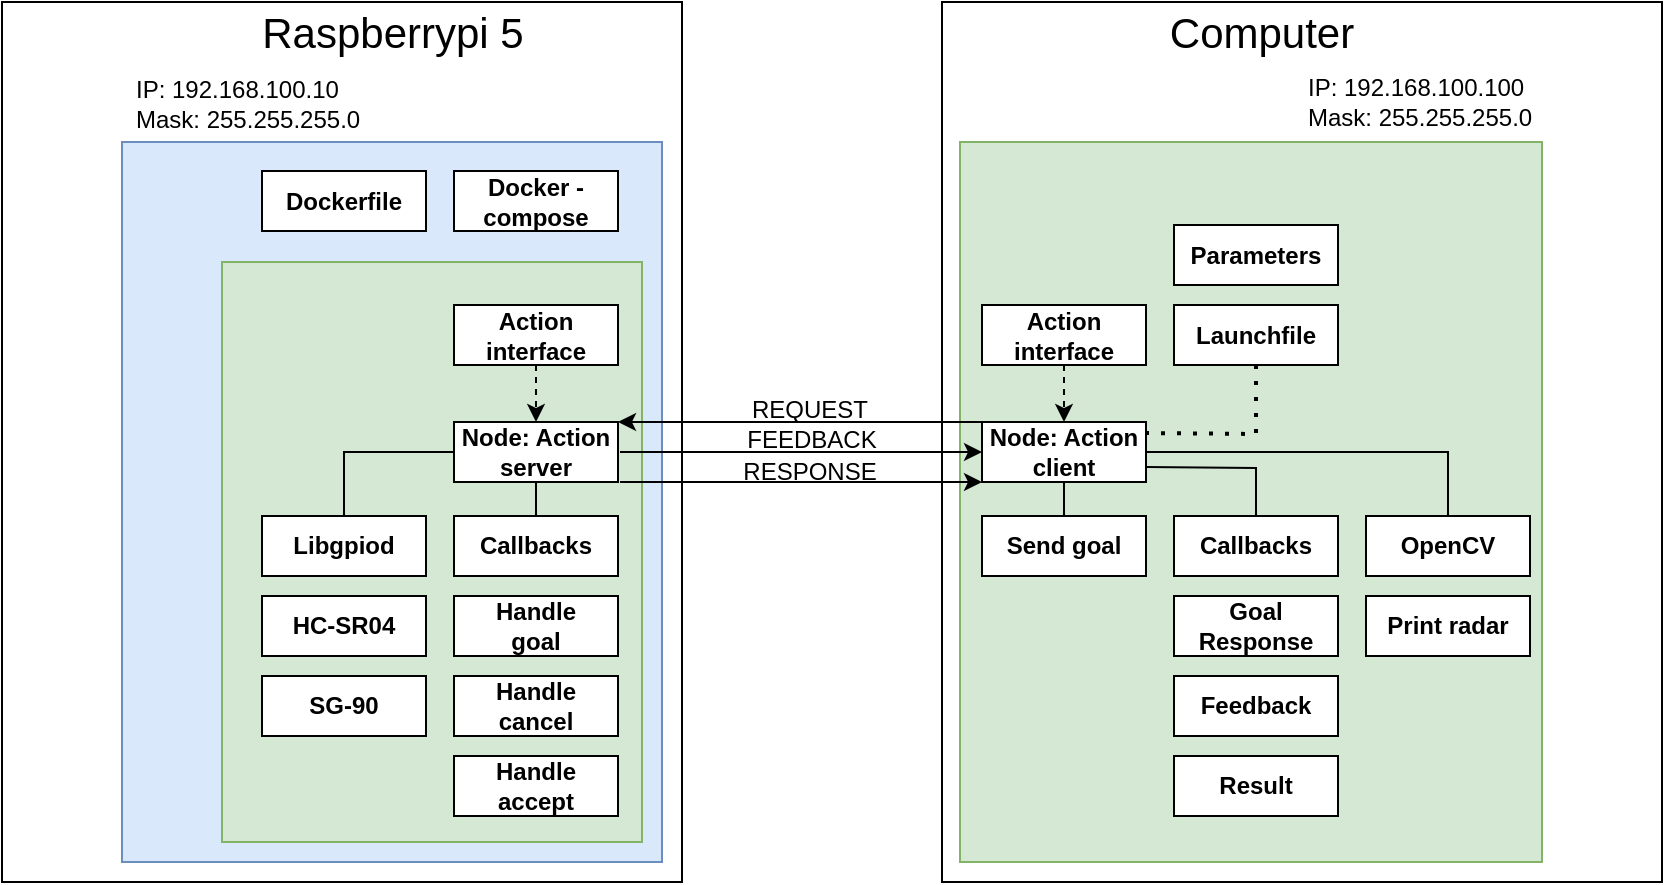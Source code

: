 <mxfile version="24.2.1" type="google">
  <diagram name="Página-1" id="WmQxIEgVPcP-sukbjLlC">
    <mxGraphModel grid="1" page="1" gridSize="10" guides="1" tooltips="1" connect="1" arrows="1" fold="1" pageScale="1" pageWidth="827" pageHeight="1169" math="0" shadow="0">
      <root>
        <mxCell id="0" />
        <mxCell id="1" parent="0" />
        <mxCell id="TCWXORpZcePeIpQBefkI-15" value="" style="rounded=0;whiteSpace=wrap;html=1;" vertex="1" parent="1">
          <mxGeometry x="390" y="210" width="360" height="440" as="geometry" />
        </mxCell>
        <mxCell id="TCWXORpZcePeIpQBefkI-9" value="" style="rounded=0;whiteSpace=wrap;html=1;" vertex="1" parent="1">
          <mxGeometry x="-80" y="210" width="340" height="440" as="geometry" />
        </mxCell>
        <mxCell id="h0tlATPp8RqHgwDzSwt4-2" value="" style="rounded=0;whiteSpace=wrap;html=1;fillColor=#dae8fc;strokeColor=#6c8ebf;" vertex="1" parent="1">
          <mxGeometry x="-20" y="280" width="270" height="360" as="geometry" />
        </mxCell>
        <mxCell id="TCWXORpZcePeIpQBefkI-5" value="" style="rounded=0;whiteSpace=wrap;html=1;fillColor=#d5e8d4;strokeColor=#82b366;" vertex="1" parent="1">
          <mxGeometry x="30" y="340" width="210" height="290" as="geometry" />
        </mxCell>
        <mxCell id="h0tlATPp8RqHgwDzSwt4-4" value="" style="shape=image;verticalLabelPosition=bottom;labelBackgroundColor=default;verticalAlign=top;aspect=fixed;imageAspect=0;image=https://static-00.iconduck.com/assets.00/raspberry-pi-icon-2048x2048-p0y4r07x.png;imageBackground=default;" vertex="1" parent="1">
          <mxGeometry x="-76.5" y="215" width="61" height="61" as="geometry" />
        </mxCell>
        <mxCell id="h0tlATPp8RqHgwDzSwt4-9" value="" style="shape=image;verticalLabelPosition=bottom;labelBackgroundColor=default;verticalAlign=top;aspect=fixed;imageAspect=0;image=https://docs.olive-robotics.com/assets/ros2.f4e27747.png;" vertex="1" parent="1">
          <mxGeometry x="35" y="337" width="59" height="59" as="geometry" />
        </mxCell>
        <mxCell id="h0tlATPp8RqHgwDzSwt4-10" value="" style="shape=image;verticalLabelPosition=bottom;labelBackgroundColor=default;verticalAlign=top;aspect=fixed;imageAspect=0;image=https://cdn4.iconfinder.com/data/icons/logos-and-brands/512/97_Docker_logo_logos-512.png;" vertex="1" parent="1">
          <mxGeometry x="-15.5" y="280" width="59" height="59" as="geometry" />
        </mxCell>
        <mxCell id="h0tlATPp8RqHgwDzSwt4-12" value="&lt;b&gt;Node: Action server&lt;/b&gt;" style="rounded=0;whiteSpace=wrap;html=1;" vertex="1" parent="1">
          <mxGeometry x="146" y="420" width="82" height="30" as="geometry" />
        </mxCell>
        <mxCell id="h0tlATPp8RqHgwDzSwt4-14" value="&lt;b&gt;HC-SR04&lt;/b&gt;" style="rounded=0;whiteSpace=wrap;html=1;" vertex="1" parent="1">
          <mxGeometry x="50" y="507" width="82" height="30" as="geometry" />
        </mxCell>
        <mxCell id="h0tlATPp8RqHgwDzSwt4-15" value="&lt;b&gt;Action interface&lt;/b&gt;" style="rounded=0;whiteSpace=wrap;html=1;" vertex="1" parent="1">
          <mxGeometry x="146" y="361.5" width="82" height="30" as="geometry" />
        </mxCell>
        <mxCell id="h0tlATPp8RqHgwDzSwt4-16" value="&lt;b&gt;SG-90&lt;/b&gt;" style="rounded=0;whiteSpace=wrap;html=1;" vertex="1" parent="1">
          <mxGeometry x="50" y="547" width="82" height="30" as="geometry" />
        </mxCell>
        <mxCell id="h0tlATPp8RqHgwDzSwt4-17" value="&lt;b&gt;Libgpiod&lt;/b&gt;" style="rounded=0;whiteSpace=wrap;html=1;" vertex="1" parent="1">
          <mxGeometry x="50" y="467" width="82" height="30" as="geometry" />
        </mxCell>
        <mxCell id="h0tlATPp8RqHgwDzSwt4-19" value="REQUEST" style="text;html=1;align=center;verticalAlign=middle;whiteSpace=wrap;rounded=0;" vertex="1" parent="1">
          <mxGeometry x="294" y="399" width="60" height="30" as="geometry" />
        </mxCell>
        <mxCell id="h0tlATPp8RqHgwDzSwt4-21" value="RESPONSE" style="text;html=1;align=center;verticalAlign=middle;whiteSpace=wrap;rounded=0;" vertex="1" parent="1">
          <mxGeometry x="294" y="430" width="60" height="30" as="geometry" />
        </mxCell>
        <mxCell id="h0tlATPp8RqHgwDzSwt4-23" value="FEEDBACK" style="text;html=1;align=center;verticalAlign=middle;whiteSpace=wrap;rounded=0;" vertex="1" parent="1">
          <mxGeometry x="295" y="414" width="60" height="30" as="geometry" />
        </mxCell>
        <mxCell id="TCWXORpZcePeIpQBefkI-1" value="&lt;b&gt;Callbacks&lt;/b&gt;" style="rounded=0;whiteSpace=wrap;html=1;" vertex="1" parent="1">
          <mxGeometry x="146" y="467" width="82" height="30" as="geometry" />
        </mxCell>
        <mxCell id="TCWXORpZcePeIpQBefkI-2" value="&lt;b&gt;Handle&lt;/b&gt;&lt;div&gt;&lt;b&gt;goal&lt;/b&gt;&lt;/div&gt;" style="rounded=0;whiteSpace=wrap;html=1;" vertex="1" parent="1">
          <mxGeometry x="146" y="507" width="82" height="30" as="geometry" />
        </mxCell>
        <mxCell id="TCWXORpZcePeIpQBefkI-3" value="&lt;b&gt;Handle&lt;/b&gt;&lt;div&gt;&lt;b&gt;cancel&lt;/b&gt;&lt;/div&gt;" style="rounded=0;whiteSpace=wrap;html=1;" vertex="1" parent="1">
          <mxGeometry x="146" y="547" width="82" height="30" as="geometry" />
        </mxCell>
        <mxCell id="TCWXORpZcePeIpQBefkI-4" value="&lt;b&gt;Handle&lt;/b&gt;&lt;div&gt;&lt;b&gt;accept&lt;/b&gt;&lt;/div&gt;" style="rounded=0;whiteSpace=wrap;html=1;" vertex="1" parent="1">
          <mxGeometry x="146" y="587" width="82" height="30" as="geometry" />
        </mxCell>
        <mxCell id="TCWXORpZcePeIpQBefkI-7" value="" style="endArrow=none;html=1;rounded=0;entryX=0;entryY=0.5;entryDx=0;entryDy=0;" edge="1" parent="1" target="h0tlATPp8RqHgwDzSwt4-12">
          <mxGeometry width="50" height="50" relative="1" as="geometry">
            <mxPoint x="91" y="467" as="sourcePoint" />
            <mxPoint x="350" y="420" as="targetPoint" />
            <Array as="points">
              <mxPoint x="91" y="435" />
            </Array>
          </mxGeometry>
        </mxCell>
        <mxCell id="TCWXORpZcePeIpQBefkI-8" value="" style="endArrow=none;html=1;rounded=0;exitX=0.5;exitY=1;exitDx=0;exitDy=0;" edge="1" parent="1" source="h0tlATPp8RqHgwDzSwt4-12">
          <mxGeometry width="50" height="50" relative="1" as="geometry">
            <mxPoint x="77" y="500" as="sourcePoint" />
            <mxPoint x="187" y="467" as="targetPoint" />
          </mxGeometry>
        </mxCell>
        <mxCell id="TCWXORpZcePeIpQBefkI-13" value="&lt;b&gt;Dockerfile&lt;/b&gt;" style="rounded=0;whiteSpace=wrap;html=1;" vertex="1" parent="1">
          <mxGeometry x="50" y="294.5" width="82" height="30" as="geometry" />
        </mxCell>
        <mxCell id="TCWXORpZcePeIpQBefkI-14" value="&lt;b&gt;Docker -compose&lt;/b&gt;" style="rounded=0;whiteSpace=wrap;html=1;" vertex="1" parent="1">
          <mxGeometry x="146" y="294.5" width="82" height="30" as="geometry" />
        </mxCell>
        <mxCell id="6TDINmkLnA-f55ZsyXZi-1" value="" style="shape=image;verticalLabelPosition=bottom;labelBackgroundColor=default;verticalAlign=top;aspect=fixed;imageAspect=0;image=https://static-00.iconduck.com/assets.00/ubuntu-plain-icon-256x256-we4d4gd0.png;" vertex="1" parent="1">
          <mxGeometry x="691" y="221.5" width="54.5" height="54.5" as="geometry" />
        </mxCell>
        <mxCell id="6TDINmkLnA-f55ZsyXZi-2" value="" style="rounded=0;whiteSpace=wrap;html=1;fillColor=#d5e8d4;strokeColor=#82b366;" vertex="1" parent="1">
          <mxGeometry x="399" y="280" width="291" height="360" as="geometry" />
        </mxCell>
        <mxCell id="TCWXORpZcePeIpQBefkI-16" value="&lt;b&gt;Node: Action client&lt;/b&gt;" style="rounded=0;whiteSpace=wrap;html=1;" vertex="1" parent="1">
          <mxGeometry x="410" y="420" width="82" height="30" as="geometry" />
        </mxCell>
        <mxCell id="TCWXORpZcePeIpQBefkI-18" value="&lt;b&gt;Send goal&lt;/b&gt;" style="rounded=0;whiteSpace=wrap;html=1;" vertex="1" parent="1">
          <mxGeometry x="410" y="467" width="82" height="30" as="geometry" />
        </mxCell>
        <mxCell id="TCWXORpZcePeIpQBefkI-21" value="&lt;b&gt;Callbacks&lt;/b&gt;" style="rounded=0;whiteSpace=wrap;html=1;" vertex="1" parent="1">
          <mxGeometry x="506" y="467" width="82" height="30" as="geometry" />
        </mxCell>
        <mxCell id="TCWXORpZcePeIpQBefkI-22" value="&lt;b&gt;OpenCV&lt;/b&gt;" style="rounded=0;whiteSpace=wrap;html=1;" vertex="1" parent="1">
          <mxGeometry x="602" y="467" width="82" height="30" as="geometry" />
        </mxCell>
        <mxCell id="h0tlATPp8RqHgwDzSwt4-22" value="" style="endArrow=classic;html=1;rounded=0;exitX=1;exitY=1;exitDx=0;exitDy=0;entryX=0;entryY=0.5;entryDx=0;entryDy=0;" edge="1" parent="1" target="TCWXORpZcePeIpQBefkI-16">
          <mxGeometry width="50" height="50" relative="1" as="geometry">
            <mxPoint x="229" y="435" as="sourcePoint" />
            <mxPoint x="391" y="435" as="targetPoint" />
          </mxGeometry>
        </mxCell>
        <mxCell id="6TDINmkLnA-f55ZsyXZi-3" value="" style="shape=image;verticalLabelPosition=bottom;labelBackgroundColor=default;verticalAlign=top;aspect=fixed;imageAspect=0;image=https://docs.olive-robotics.com/assets/ros2.f4e27747.png;" vertex="1" parent="1">
          <mxGeometry x="624.5" y="278" width="59" height="59" as="geometry" />
        </mxCell>
        <mxCell id="h0tlATPp8RqHgwDzSwt4-20" value="" style="endArrow=classic;html=1;rounded=0;exitX=1;exitY=1;exitDx=0;exitDy=0;entryX=0;entryY=1;entryDx=0;entryDy=0;" edge="1" parent="1" target="TCWXORpZcePeIpQBefkI-16">
          <mxGeometry width="50" height="50" relative="1" as="geometry">
            <mxPoint x="229" y="450" as="sourcePoint" />
            <mxPoint x="391" y="450" as="targetPoint" />
          </mxGeometry>
        </mxCell>
        <mxCell id="h0tlATPp8RqHgwDzSwt4-18" value="" style="endArrow=classic;html=1;rounded=0;entryX=1;entryY=0.5;entryDx=0;entryDy=0;exitX=0;exitY=0;exitDx=0;exitDy=0;" edge="1" parent="1" source="TCWXORpZcePeIpQBefkI-16">
          <mxGeometry width="50" height="50" relative="1" as="geometry">
            <mxPoint x="390" y="420" as="sourcePoint" />
            <mxPoint x="228" y="420" as="targetPoint" />
          </mxGeometry>
        </mxCell>
        <mxCell id="6TDINmkLnA-f55ZsyXZi-4" value="&lt;b&gt;Goal Response&lt;/b&gt;" style="rounded=0;whiteSpace=wrap;html=1;" vertex="1" parent="1">
          <mxGeometry x="506" y="507" width="82" height="30" as="geometry" />
        </mxCell>
        <mxCell id="6TDINmkLnA-f55ZsyXZi-5" value="&lt;b&gt;Feedback&lt;/b&gt;" style="rounded=0;whiteSpace=wrap;html=1;" vertex="1" parent="1">
          <mxGeometry x="506" y="547" width="82" height="30" as="geometry" />
        </mxCell>
        <mxCell id="6TDINmkLnA-f55ZsyXZi-6" value="&lt;b&gt;Result&lt;/b&gt;" style="rounded=0;whiteSpace=wrap;html=1;" vertex="1" parent="1">
          <mxGeometry x="506" y="587" width="82" height="30" as="geometry" />
        </mxCell>
        <mxCell id="6TDINmkLnA-f55ZsyXZi-7" value="&lt;b&gt;Print radar&lt;/b&gt;" style="rounded=0;whiteSpace=wrap;html=1;" vertex="1" parent="1">
          <mxGeometry x="602" y="507" width="82" height="30" as="geometry" />
        </mxCell>
        <mxCell id="6TDINmkLnA-f55ZsyXZi-8" value="&lt;b&gt;Action interface&lt;/b&gt;" style="rounded=0;whiteSpace=wrap;html=1;" vertex="1" parent="1">
          <mxGeometry x="410" y="361.5" width="82" height="30" as="geometry" />
        </mxCell>
        <mxCell id="6TDINmkLnA-f55ZsyXZi-9" value="" style="endArrow=none;html=1;rounded=0;exitX=0.5;exitY=0;exitDx=0;exitDy=0;entryX=0.5;entryY=1;entryDx=0;entryDy=0;" edge="1" parent="1" source="TCWXORpZcePeIpQBefkI-18" target="TCWXORpZcePeIpQBefkI-16">
          <mxGeometry width="50" height="50" relative="1" as="geometry">
            <mxPoint x="360" y="540" as="sourcePoint" />
            <mxPoint x="410" y="490" as="targetPoint" />
          </mxGeometry>
        </mxCell>
        <mxCell id="6TDINmkLnA-f55ZsyXZi-10" value="" style="endArrow=none;html=1;rounded=0;entryX=1;entryY=0.75;entryDx=0;entryDy=0;exitX=0.5;exitY=0;exitDx=0;exitDy=0;" edge="1" parent="1" source="TCWXORpZcePeIpQBefkI-21" target="TCWXORpZcePeIpQBefkI-16">
          <mxGeometry width="50" height="50" relative="1" as="geometry">
            <mxPoint x="360" y="540" as="sourcePoint" />
            <mxPoint x="410" y="490" as="targetPoint" />
            <Array as="points">
              <mxPoint x="547" y="443" />
            </Array>
          </mxGeometry>
        </mxCell>
        <mxCell id="6TDINmkLnA-f55ZsyXZi-11" value="" style="endArrow=none;html=1;rounded=0;entryX=1;entryY=0.5;entryDx=0;entryDy=0;exitX=0.5;exitY=0;exitDx=0;exitDy=0;" edge="1" parent="1" target="TCWXORpZcePeIpQBefkI-16">
          <mxGeometry width="50" height="50" relative="1" as="geometry">
            <mxPoint x="643" y="467" as="sourcePoint" />
            <mxPoint x="492.0" y="427.5" as="targetPoint" />
            <Array as="points">
              <mxPoint x="643" y="435" />
            </Array>
          </mxGeometry>
        </mxCell>
        <mxCell id="6TDINmkLnA-f55ZsyXZi-12" value="&lt;b&gt;Launchfile&lt;/b&gt;" style="rounded=0;whiteSpace=wrap;html=1;" vertex="1" parent="1">
          <mxGeometry x="506" y="361.5" width="82" height="30" as="geometry" />
        </mxCell>
        <mxCell id="6TDINmkLnA-f55ZsyXZi-17" value="" style="endArrow=classic;html=1;rounded=0;dashed=1;exitX=0.5;exitY=1;exitDx=0;exitDy=0;entryX=0.5;entryY=0;entryDx=0;entryDy=0;" edge="1" parent="1" source="h0tlATPp8RqHgwDzSwt4-15" target="h0tlATPp8RqHgwDzSwt4-12">
          <mxGeometry width="50" height="50" relative="1" as="geometry">
            <mxPoint x="330" y="470" as="sourcePoint" />
            <mxPoint x="380" y="420" as="targetPoint" />
          </mxGeometry>
        </mxCell>
        <mxCell id="6TDINmkLnA-f55ZsyXZi-18" value="" style="endArrow=classic;html=1;rounded=0;dashed=1;exitX=0.5;exitY=1;exitDx=0;exitDy=0;entryX=0.5;entryY=0;entryDx=0;entryDy=0;" edge="1" parent="1" source="6TDINmkLnA-f55ZsyXZi-8" target="TCWXORpZcePeIpQBefkI-16">
          <mxGeometry width="50" height="50" relative="1" as="geometry">
            <mxPoint x="197" y="402" as="sourcePoint" />
            <mxPoint x="197" y="430" as="targetPoint" />
          </mxGeometry>
        </mxCell>
        <mxCell id="6TDINmkLnA-f55ZsyXZi-19" value="&lt;b&gt;Parameters&lt;/b&gt;" style="rounded=0;whiteSpace=wrap;html=1;" vertex="1" parent="1">
          <mxGeometry x="506" y="321.5" width="82" height="30" as="geometry" />
        </mxCell>
        <mxCell id="6TDINmkLnA-f55ZsyXZi-20" value="" style="endArrow=none;dashed=1;html=1;dashPattern=1 3;strokeWidth=2;rounded=0;entryX=1;entryY=0.184;entryDx=0;entryDy=0;exitX=0.5;exitY=1;exitDx=0;exitDy=0;entryPerimeter=0;" edge="1" parent="1" source="6TDINmkLnA-f55ZsyXZi-12" target="TCWXORpZcePeIpQBefkI-16">
          <mxGeometry width="50" height="50" relative="1" as="geometry">
            <mxPoint x="330" y="470" as="sourcePoint" />
            <mxPoint x="380" y="420" as="targetPoint" />
            <Array as="points">
              <mxPoint x="547" y="426" />
            </Array>
          </mxGeometry>
        </mxCell>
        <mxCell id="6TDINmkLnA-f55ZsyXZi-23" value="IP: 192.168.100.10&lt;div&gt;Mask: 255.255.255.0&lt;/div&gt;" style="text;html=1;align=left;verticalAlign=middle;whiteSpace=wrap;rounded=0;" vertex="1" parent="1">
          <mxGeometry x="-15.5" y="246" width="120" height="30" as="geometry" />
        </mxCell>
        <mxCell id="6TDINmkLnA-f55ZsyXZi-25" value="IP: 192.168.100.100&lt;div&gt;Mask: 255.255.255.0&lt;/div&gt;" style="text;html=1;align=left;verticalAlign=middle;whiteSpace=wrap;rounded=0;" vertex="1" parent="1">
          <mxGeometry x="571" y="245" width="120" height="30" as="geometry" />
        </mxCell>
        <mxCell id="6TDINmkLnA-f55ZsyXZi-26" value="Raspberrypi 5" style="text;html=1;align=center;verticalAlign=middle;whiteSpace=wrap;rounded=0;fontSize=21;" vertex="1" parent="1">
          <mxGeometry x="42.5" y="210" width="145" height="30" as="geometry" />
        </mxCell>
        <mxCell id="6TDINmkLnA-f55ZsyXZi-27" value="Computer" style="text;html=1;align=center;verticalAlign=middle;whiteSpace=wrap;rounded=0;fontSize=21;" vertex="1" parent="1">
          <mxGeometry x="519.5" y="210" width="60" height="30" as="geometry" />
        </mxCell>
      </root>
    </mxGraphModel>
  </diagram>
</mxfile>
